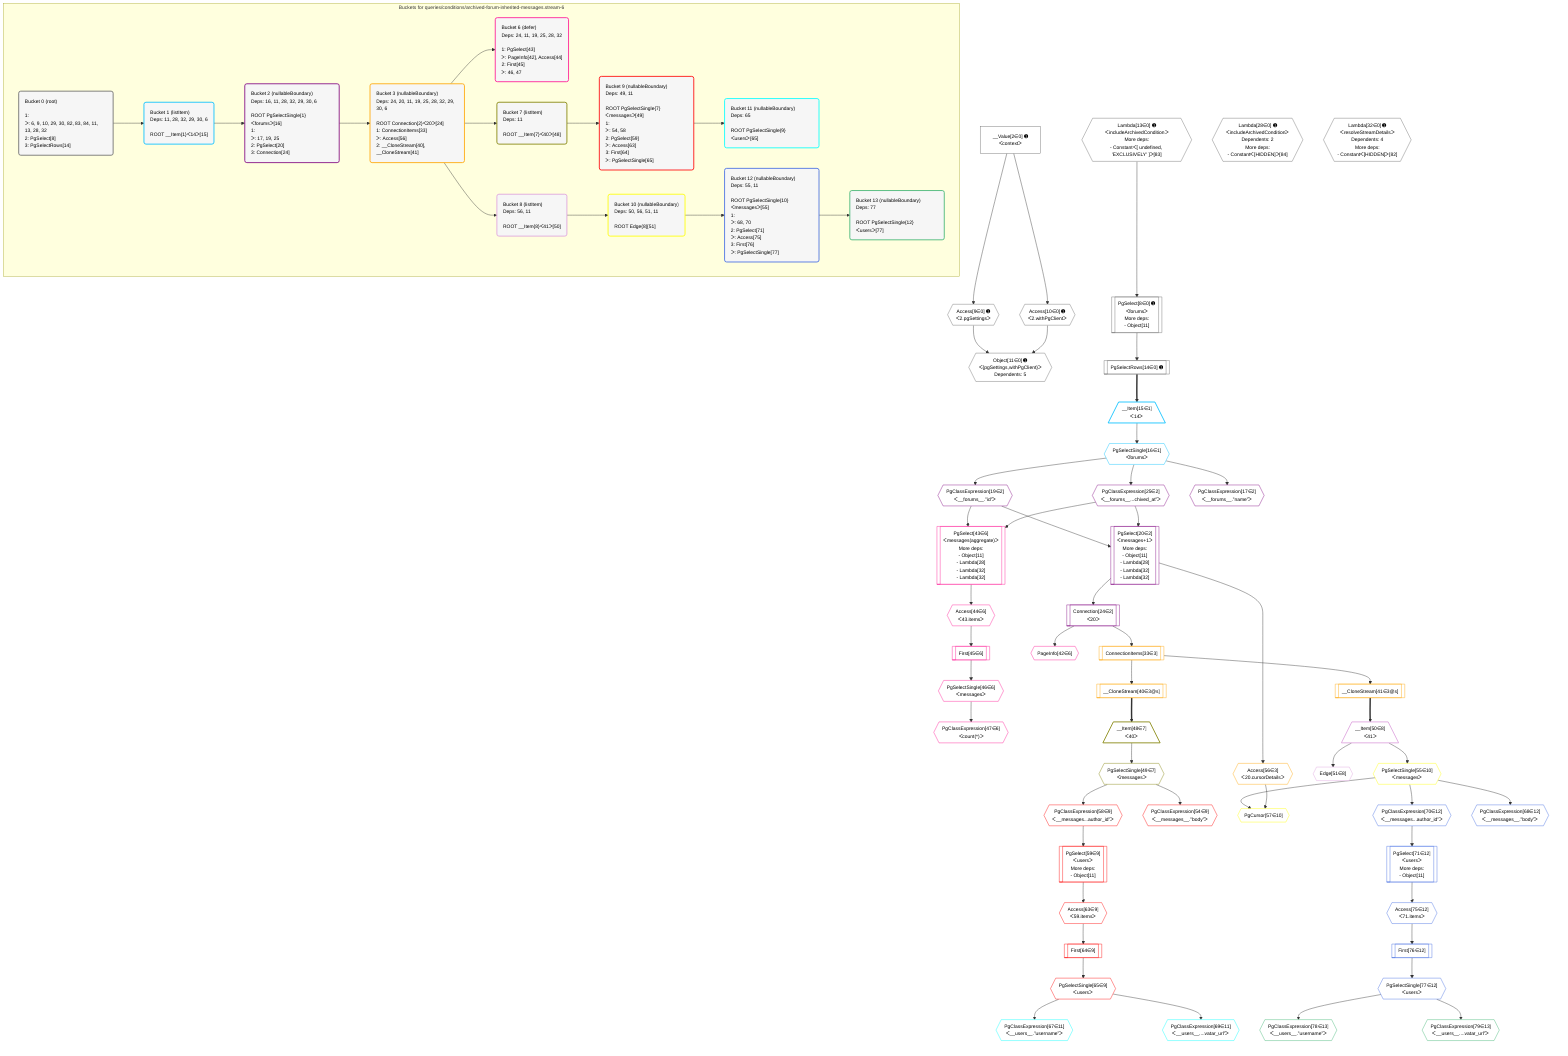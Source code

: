 %%{init: {'themeVariables': { 'fontSize': '12px'}}}%%
graph TD
    classDef path fill:#eee,stroke:#000,color:#000
    classDef plan fill:#fff,stroke-width:1px,color:#000
    classDef itemplan fill:#fff,stroke-width:2px,color:#000
    classDef unbatchedplan fill:#dff,stroke-width:1px,color:#000
    classDef sideeffectplan fill:#fcc,stroke-width:2px,color:#000
    classDef bucket fill:#f6f6f6,color:#000,stroke-width:2px,text-align:left

    subgraph "Buckets for queries/conditions/archived-forum-inherited-messages.stream-6"
    Bucket0("Bucket 0 (root)<br /><br />1: <br />ᐳ: 6, 9, 10, 29, 30, 82, 83, 84, 11, 13, 28, 32<br />2: PgSelect[8]<br />3: PgSelectRows[14]"):::bucket
    Bucket1("Bucket 1 (listItem)<br />Deps: 11, 28, 32, 29, 30, 6<br /><br />ROOT __Item{1}ᐸ14ᐳ[15]"):::bucket
    Bucket2("Bucket 2 (nullableBoundary)<br />Deps: 16, 11, 28, 32, 29, 30, 6<br /><br />ROOT PgSelectSingle{1}ᐸforumsᐳ[16]<br />1: <br />ᐳ: 17, 19, 25<br />2: PgSelect[20]<br />3: Connection[24]"):::bucket
    Bucket3("Bucket 3 (nullableBoundary)<br />Deps: 24, 20, 11, 19, 25, 28, 32, 29, 30, 6<br /><br />ROOT Connection{2}ᐸ20ᐳ[24]<br />1: ConnectionItems[33]<br />ᐳ: Access[56]<br />2: __CloneStream[40], __CloneStream[41]"):::bucket
    Bucket6("Bucket 6 (defer)<br />Deps: 24, 11, 19, 25, 28, 32<br /><br />1: PgSelect[43]<br />ᐳ: PageInfo[42], Access[44]<br />2: First[45]<br />ᐳ: 46, 47"):::bucket
    Bucket7("Bucket 7 (listItem)<br />Deps: 11<br /><br />ROOT __Item{7}ᐸ40ᐳ[48]"):::bucket
    Bucket8("Bucket 8 (listItem)<br />Deps: 56, 11<br /><br />ROOT __Item{8}ᐸ41ᐳ[50]"):::bucket
    Bucket9("Bucket 9 (nullableBoundary)<br />Deps: 49, 11<br /><br />ROOT PgSelectSingle{7}ᐸmessagesᐳ[49]<br />1: <br />ᐳ: 54, 58<br />2: PgSelect[59]<br />ᐳ: Access[63]<br />3: First[64]<br />ᐳ: PgSelectSingle[65]"):::bucket
    Bucket10("Bucket 10 (nullableBoundary)<br />Deps: 50, 56, 51, 11<br /><br />ROOT Edge{8}[51]"):::bucket
    Bucket11("Bucket 11 (nullableBoundary)<br />Deps: 65<br /><br />ROOT PgSelectSingle{9}ᐸusersᐳ[65]"):::bucket
    Bucket12("Bucket 12 (nullableBoundary)<br />Deps: 55, 11<br /><br />ROOT PgSelectSingle{10}ᐸmessagesᐳ[55]<br />1: <br />ᐳ: 68, 70<br />2: PgSelect[71]<br />ᐳ: Access[75]<br />3: First[76]<br />ᐳ: PgSelectSingle[77]"):::bucket
    Bucket13("Bucket 13 (nullableBoundary)<br />Deps: 77<br /><br />ROOT PgSelectSingle{12}ᐸusersᐳ[77]"):::bucket
    end
    Bucket0 --> Bucket1
    Bucket1 --> Bucket2
    Bucket2 --> Bucket3
    Bucket3 --> Bucket6 & Bucket7 & Bucket8
    Bucket7 --> Bucket9
    Bucket8 --> Bucket10
    Bucket9 --> Bucket11
    Bucket10 --> Bucket12
    Bucket12 --> Bucket13

    %% plan dependencies
    PgSelect8[["PgSelect[8∈0] ➊<br />ᐸforumsᐳ<br />More deps:<br />- Object[11]"]]:::plan
    Lambda13{{"Lambda[13∈0] ➊<br />ᐸincludeArchivedConditionᐳ<br />More deps:<br />- Constantᐸ[ undefined, 'EXCLUSIVELY' ]ᐳ[83]"}}:::plan
    Lambda13 --> PgSelect8
    Object11{{"Object[11∈0] ➊<br />ᐸ{pgSettings,withPgClient}ᐳ<br />Dependents: 5"}}:::plan
    Access9{{"Access[9∈0] ➊<br />ᐸ2.pgSettingsᐳ"}}:::plan
    Access10{{"Access[10∈0] ➊<br />ᐸ2.withPgClientᐳ"}}:::plan
    Access9 & Access10 --> Object11
    __Value2["__Value[2∈0] ➊<br />ᐸcontextᐳ"]:::plan
    __Value2 --> Access9
    __Value2 --> Access10
    PgSelectRows14[["PgSelectRows[14∈0] ➊"]]:::plan
    PgSelect8 --> PgSelectRows14
    Lambda28{{"Lambda[28∈0] ➊<br />ᐸincludeArchivedConditionᐳ<br />Dependents: 2<br />More deps:<br />- Constantᐸ[HIDDEN]ᐳ[84]"}}:::plan
    Lambda32{{"Lambda[32∈0] ➊<br />ᐸresolveStreamDetailsᐳ<br />Dependents: 4<br />More deps:<br />- Constantᐸ[HIDDEN]ᐳ[82]"}}:::plan
    __Item15[/"__Item[15∈1]<br />ᐸ14ᐳ"\]:::itemplan
    PgSelectRows14 ==> __Item15
    PgSelectSingle16{{"PgSelectSingle[16∈1]<br />ᐸforumsᐳ"}}:::plan
    __Item15 --> PgSelectSingle16
    PgSelect20[["PgSelect[20∈2]<br />ᐸmessages+1ᐳ<br />More deps:<br />- Object[11]<br />- Lambda[28]<br />- Lambda[32]<br />- Lambda[32]"]]:::plan
    PgClassExpression19{{"PgClassExpression[19∈2]<br />ᐸ__forums__.”id”ᐳ"}}:::plan
    PgClassExpression25{{"PgClassExpression[25∈2]<br />ᐸ__forums__...chived_at”ᐳ"}}:::plan
    PgClassExpression19 & PgClassExpression25 --> PgSelect20
    PgClassExpression17{{"PgClassExpression[17∈2]<br />ᐸ__forums__.”name”ᐳ"}}:::plan
    PgSelectSingle16 --> PgClassExpression17
    PgSelectSingle16 --> PgClassExpression19
    Connection24[["Connection[24∈2]<br />ᐸ20ᐳ"]]:::plan
    PgSelect20 --> Connection24
    PgSelectSingle16 --> PgClassExpression25
    ConnectionItems33[["ConnectionItems[33∈3]"]]:::plan
    Connection24 --> ConnectionItems33
    __CloneStream40[["__CloneStream[40∈3@s]"]]:::plan
    ConnectionItems33 --> __CloneStream40
    __CloneStream41[["__CloneStream[41∈3@s]"]]:::plan
    ConnectionItems33 --> __CloneStream41
    Access56{{"Access[56∈3]<br />ᐸ20.cursorDetailsᐳ"}}:::plan
    PgSelect20 --> Access56
    PgSelect43[["PgSelect[43∈6]<br />ᐸmessages(aggregate)ᐳ<br />More deps:<br />- Object[11]<br />- Lambda[28]<br />- Lambda[32]<br />- Lambda[32]"]]:::plan
    PgClassExpression19 & PgClassExpression25 --> PgSelect43
    PageInfo42{{"PageInfo[42∈6]"}}:::plan
    Connection24 --> PageInfo42
    Access44{{"Access[44∈6]<br />ᐸ43.itemsᐳ"}}:::plan
    PgSelect43 --> Access44
    First45[["First[45∈6]"]]:::plan
    Access44 --> First45
    PgSelectSingle46{{"PgSelectSingle[46∈6]<br />ᐸmessagesᐳ"}}:::plan
    First45 --> PgSelectSingle46
    PgClassExpression47{{"PgClassExpression[47∈6]<br />ᐸcount(*)ᐳ"}}:::plan
    PgSelectSingle46 --> PgClassExpression47
    __Item48[/"__Item[48∈7]<br />ᐸ40ᐳ"\]:::itemplan
    __CloneStream40 ==> __Item48
    PgSelectSingle49{{"PgSelectSingle[49∈7]<br />ᐸmessagesᐳ"}}:::plan
    __Item48 --> PgSelectSingle49
    __Item50[/"__Item[50∈8]<br />ᐸ41ᐳ"\]:::itemplan
    __CloneStream41 ==> __Item50
    Edge51{{"Edge[51∈8]"}}:::plan
    __Item50 --> Edge51
    PgSelect59[["PgSelect[59∈9]<br />ᐸusersᐳ<br />More deps:<br />- Object[11]"]]:::plan
    PgClassExpression58{{"PgClassExpression[58∈9]<br />ᐸ__messages...author_id”ᐳ"}}:::plan
    PgClassExpression58 --> PgSelect59
    PgClassExpression54{{"PgClassExpression[54∈9]<br />ᐸ__messages__.”body”ᐳ"}}:::plan
    PgSelectSingle49 --> PgClassExpression54
    PgSelectSingle49 --> PgClassExpression58
    Access63{{"Access[63∈9]<br />ᐸ59.itemsᐳ"}}:::plan
    PgSelect59 --> Access63
    First64[["First[64∈9]"]]:::plan
    Access63 --> First64
    PgSelectSingle65{{"PgSelectSingle[65∈9]<br />ᐸusersᐳ"}}:::plan
    First64 --> PgSelectSingle65
    PgCursor57{{"PgCursor[57∈10]"}}:::plan
    PgSelectSingle55{{"PgSelectSingle[55∈10]<br />ᐸmessagesᐳ"}}:::plan
    PgSelectSingle55 & Access56 --> PgCursor57
    __Item50 --> PgSelectSingle55
    PgClassExpression67{{"PgClassExpression[67∈11]<br />ᐸ__users__.”username”ᐳ"}}:::plan
    PgSelectSingle65 --> PgClassExpression67
    PgClassExpression69{{"PgClassExpression[69∈11]<br />ᐸ__users__....vatar_url”ᐳ"}}:::plan
    PgSelectSingle65 --> PgClassExpression69
    PgSelect71[["PgSelect[71∈12]<br />ᐸusersᐳ<br />More deps:<br />- Object[11]"]]:::plan
    PgClassExpression70{{"PgClassExpression[70∈12]<br />ᐸ__messages...author_id”ᐳ"}}:::plan
    PgClassExpression70 --> PgSelect71
    PgClassExpression68{{"PgClassExpression[68∈12]<br />ᐸ__messages__.”body”ᐳ"}}:::plan
    PgSelectSingle55 --> PgClassExpression68
    PgSelectSingle55 --> PgClassExpression70
    Access75{{"Access[75∈12]<br />ᐸ71.itemsᐳ"}}:::plan
    PgSelect71 --> Access75
    First76[["First[76∈12]"]]:::plan
    Access75 --> First76
    PgSelectSingle77{{"PgSelectSingle[77∈12]<br />ᐸusersᐳ"}}:::plan
    First76 --> PgSelectSingle77
    PgClassExpression78{{"PgClassExpression[78∈13]<br />ᐸ__users__.”username”ᐳ"}}:::plan
    PgSelectSingle77 --> PgClassExpression78
    PgClassExpression79{{"PgClassExpression[79∈13]<br />ᐸ__users__....vatar_url”ᐳ"}}:::plan
    PgSelectSingle77 --> PgClassExpression79

    %% define steps
    classDef bucket0 stroke:#696969
    class Bucket0,__Value2,PgSelect8,Access9,Access10,Object11,Lambda13,PgSelectRows14,Lambda28,Lambda32 bucket0
    classDef bucket1 stroke:#00bfff
    class Bucket1,__Item15,PgSelectSingle16 bucket1
    classDef bucket2 stroke:#7f007f
    class Bucket2,PgClassExpression17,PgClassExpression19,PgSelect20,Connection24,PgClassExpression25 bucket2
    classDef bucket3 stroke:#ffa500
    class Bucket3,ConnectionItems33,__CloneStream40,__CloneStream41,Access56 bucket3
    classDef bucket6 stroke:#ff1493
    class Bucket6,PageInfo42,PgSelect43,Access44,First45,PgSelectSingle46,PgClassExpression47 bucket6
    classDef bucket7 stroke:#808000
    class Bucket7,__Item48,PgSelectSingle49 bucket7
    classDef bucket8 stroke:#dda0dd
    class Bucket8,__Item50,Edge51 bucket8
    classDef bucket9 stroke:#ff0000
    class Bucket9,PgClassExpression54,PgClassExpression58,PgSelect59,Access63,First64,PgSelectSingle65 bucket9
    classDef bucket10 stroke:#ffff00
    class Bucket10,PgSelectSingle55,PgCursor57 bucket10
    classDef bucket11 stroke:#00ffff
    class Bucket11,PgClassExpression67,PgClassExpression69 bucket11
    classDef bucket12 stroke:#4169e1
    class Bucket12,PgClassExpression68,PgClassExpression70,PgSelect71,Access75,First76,PgSelectSingle77 bucket12
    classDef bucket13 stroke:#3cb371
    class Bucket13,PgClassExpression78,PgClassExpression79 bucket13